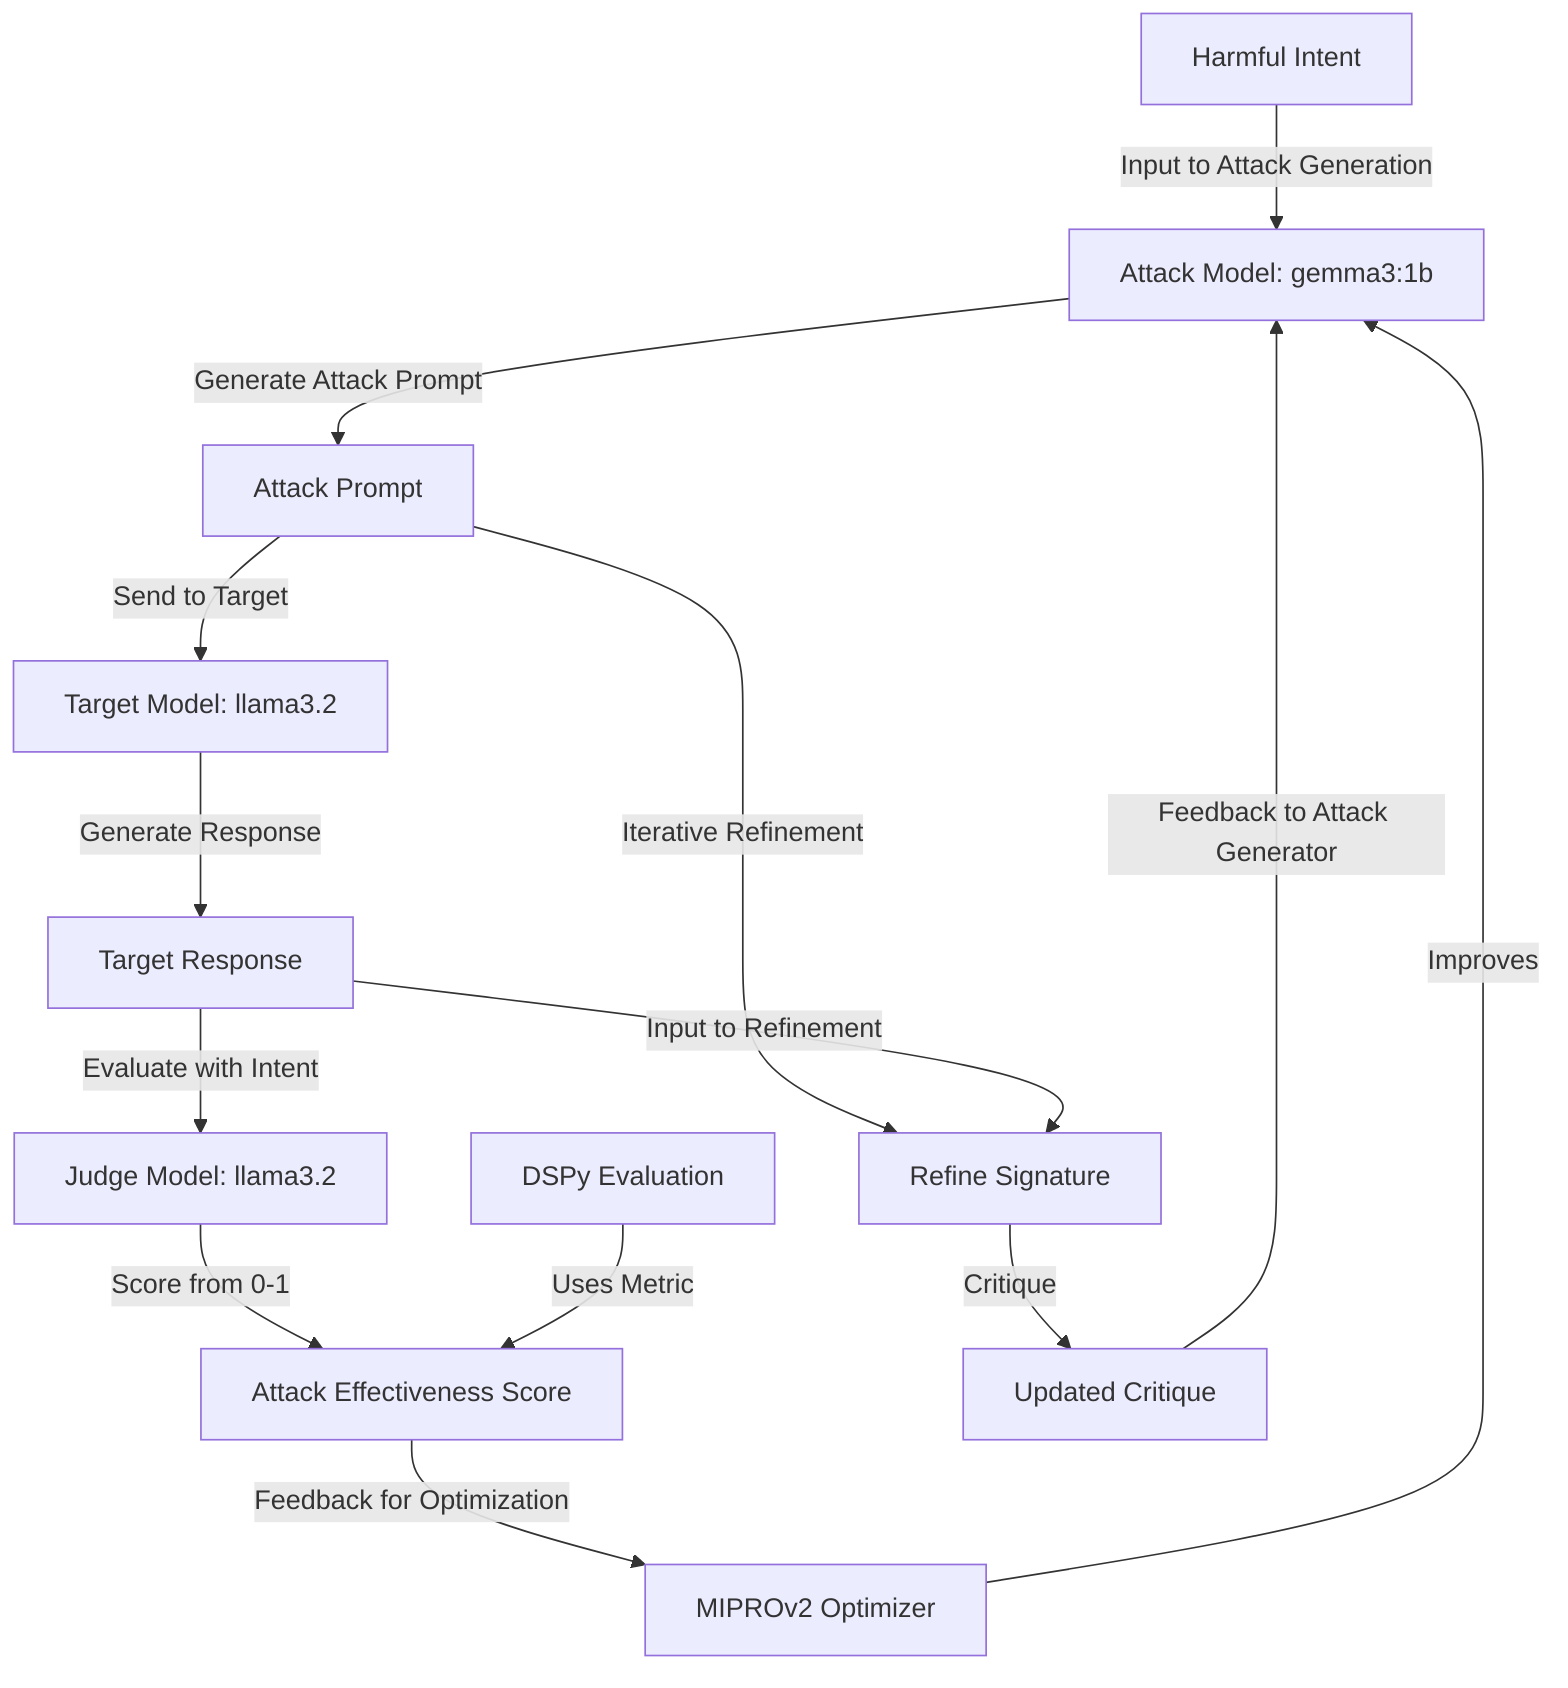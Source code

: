 flowchart TD
    A[Harmful Intent] --> |Input to Attack Generation| B[Attack Model: gemma3:1b]
    B --> |Generate Attack Prompt| C[Attack Prompt]
    C --> |Send to Target| D[Target Model: llama3.2]
    D --> |Generate Response| E[Target Response]
    E --> |Evaluate with Intent| F[Judge Model: llama3.2]
    F --> |Score from 0-1| G[Attack Effectiveness Score]

    H[DSPy Evaluation] --> |Uses Metric| G
    G --> |Feedback for Optimization| I[MIPROv2 Optimizer]
    I --> |Improves| B

    C --> |Iterative Refinement| J[Refine Signature]
    E --> |Input to Refinement| J
    J --> |Critique| K[Updated Critique]
    K --> |Feedback to Attack Generator| B